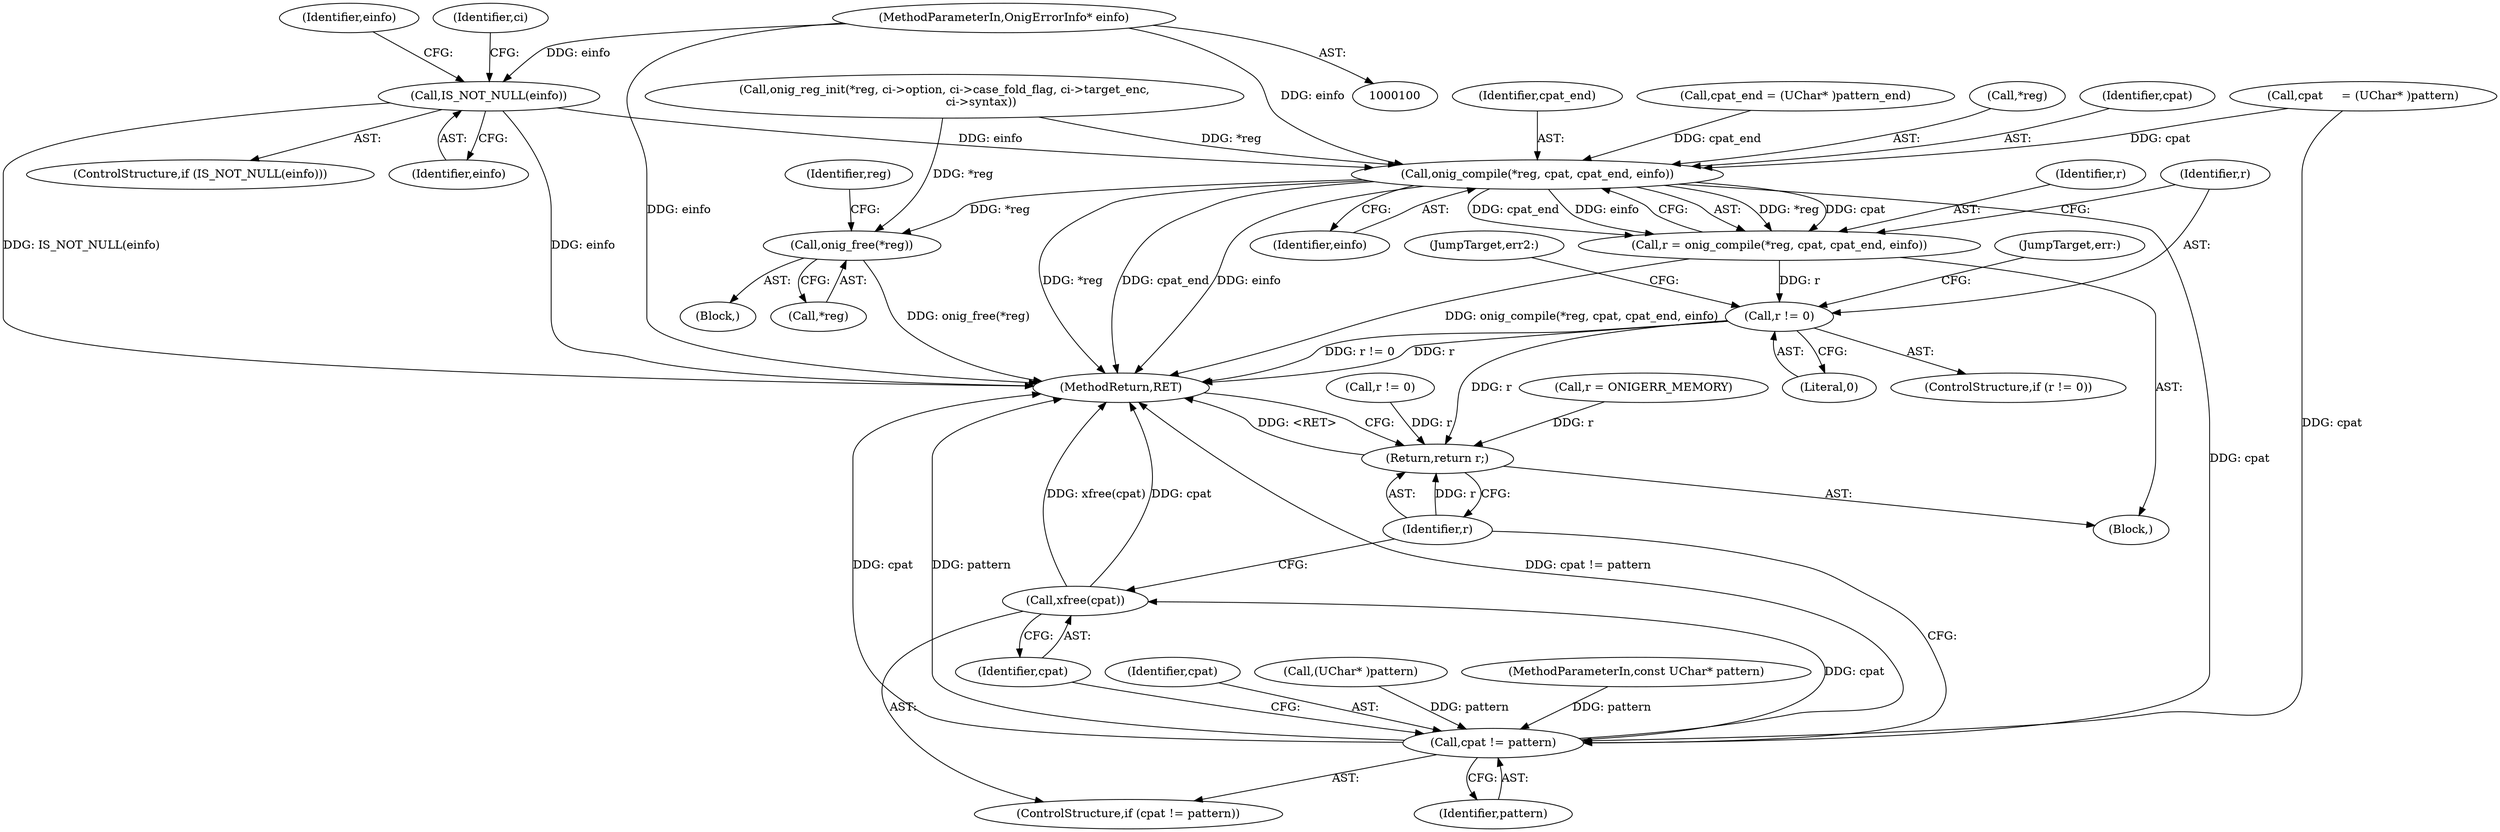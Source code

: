 digraph "0_oniguruma_0f7f61ed1b7b697e283e37bd2d731d0bd57adb55@pointer" {
"1000111" [label="(Call,IS_NOT_NULL(einfo))"];
"1000105" [label="(MethodParameterIn,OnigErrorInfo* einfo)"];
"1000184" [label="(Call,onig_compile(*reg, cpat, cpat_end, einfo))"];
"1000182" [label="(Call,r = onig_compile(*reg, cpat, cpat_end, einfo))"];
"1000191" [label="(Call,r != 0)"];
"1000210" [label="(Return,return r;)"];
"1000196" [label="(Call,onig_free(*reg))"];
"1000205" [label="(Call,cpat != pattern)"];
"1000208" [label="(Call,xfree(cpat))"];
"1000193" [label="(Literal,0)"];
"1000138" [label="(Call,cpat_end = (UChar* )pattern_end)"];
"1000195" [label="(JumpTarget,err:)"];
"1000206" [label="(Identifier,cpat)"];
"1000204" [label="(ControlStructure,if (cpat != pattern))"];
"1000208" [label="(Call,xfree(cpat))"];
"1000110" [label="(ControlStructure,if (IS_NOT_NULL(einfo)))"];
"1000185" [label="(Call,*reg)"];
"1000211" [label="(Identifier,r)"];
"1000187" [label="(Identifier,cpat)"];
"1000183" [label="(Identifier,r)"];
"1000178" [label="(Call,r != 0)"];
"1000201" [label="(Identifier,reg)"];
"1000112" [label="(Identifier,einfo)"];
"1000106" [label="(Block,)"];
"1000105" [label="(MethodParameterIn,OnigErrorInfo* einfo)"];
"1000115" [label="(Identifier,einfo)"];
"1000162" [label="(Call,onig_reg_init(*reg, ci->option, ci->case_fold_flag, ci->target_enc,\n                    ci->syntax))"];
"1000196" [label="(Call,onig_free(*reg))"];
"1000194" [label="(Block,)"];
"1000135" [label="(Call,(UChar* )pattern)"];
"1000205" [label="(Call,cpat != pattern)"];
"1000156" [label="(Call,r = ONIGERR_MEMORY)"];
"1000111" [label="(Call,IS_NOT_NULL(einfo))"];
"1000209" [label="(Identifier,cpat)"];
"1000102" [label="(MethodParameterIn,const UChar* pattern)"];
"1000212" [label="(MethodReturn,RET)"];
"1000133" [label="(Call,cpat     = (UChar* )pattern)"];
"1000188" [label="(Identifier,cpat_end)"];
"1000197" [label="(Call,*reg)"];
"1000210" [label="(Return,return r;)"];
"1000184" [label="(Call,onig_compile(*reg, cpat, cpat_end, einfo))"];
"1000182" [label="(Call,r = onig_compile(*reg, cpat, cpat_end, einfo))"];
"1000123" [label="(Identifier,ci)"];
"1000203" [label="(JumpTarget,err2:)"];
"1000189" [label="(Identifier,einfo)"];
"1000191" [label="(Call,r != 0)"];
"1000190" [label="(ControlStructure,if (r != 0))"];
"1000192" [label="(Identifier,r)"];
"1000207" [label="(Identifier,pattern)"];
"1000111" -> "1000110"  [label="AST: "];
"1000111" -> "1000112"  [label="CFG: "];
"1000112" -> "1000111"  [label="AST: "];
"1000115" -> "1000111"  [label="CFG: "];
"1000123" -> "1000111"  [label="CFG: "];
"1000111" -> "1000212"  [label="DDG: einfo"];
"1000111" -> "1000212"  [label="DDG: IS_NOT_NULL(einfo)"];
"1000105" -> "1000111"  [label="DDG: einfo"];
"1000111" -> "1000184"  [label="DDG: einfo"];
"1000105" -> "1000100"  [label="AST: "];
"1000105" -> "1000212"  [label="DDG: einfo"];
"1000105" -> "1000184"  [label="DDG: einfo"];
"1000184" -> "1000182"  [label="AST: "];
"1000184" -> "1000189"  [label="CFG: "];
"1000185" -> "1000184"  [label="AST: "];
"1000187" -> "1000184"  [label="AST: "];
"1000188" -> "1000184"  [label="AST: "];
"1000189" -> "1000184"  [label="AST: "];
"1000182" -> "1000184"  [label="CFG: "];
"1000184" -> "1000212"  [label="DDG: *reg"];
"1000184" -> "1000212"  [label="DDG: cpat_end"];
"1000184" -> "1000212"  [label="DDG: einfo"];
"1000184" -> "1000182"  [label="DDG: *reg"];
"1000184" -> "1000182"  [label="DDG: cpat"];
"1000184" -> "1000182"  [label="DDG: cpat_end"];
"1000184" -> "1000182"  [label="DDG: einfo"];
"1000162" -> "1000184"  [label="DDG: *reg"];
"1000133" -> "1000184"  [label="DDG: cpat"];
"1000138" -> "1000184"  [label="DDG: cpat_end"];
"1000184" -> "1000196"  [label="DDG: *reg"];
"1000184" -> "1000205"  [label="DDG: cpat"];
"1000182" -> "1000106"  [label="AST: "];
"1000183" -> "1000182"  [label="AST: "];
"1000192" -> "1000182"  [label="CFG: "];
"1000182" -> "1000212"  [label="DDG: onig_compile(*reg, cpat, cpat_end, einfo)"];
"1000182" -> "1000191"  [label="DDG: r"];
"1000191" -> "1000190"  [label="AST: "];
"1000191" -> "1000193"  [label="CFG: "];
"1000192" -> "1000191"  [label="AST: "];
"1000193" -> "1000191"  [label="AST: "];
"1000195" -> "1000191"  [label="CFG: "];
"1000203" -> "1000191"  [label="CFG: "];
"1000191" -> "1000212"  [label="DDG: r != 0"];
"1000191" -> "1000212"  [label="DDG: r"];
"1000191" -> "1000210"  [label="DDG: r"];
"1000210" -> "1000106"  [label="AST: "];
"1000210" -> "1000211"  [label="CFG: "];
"1000211" -> "1000210"  [label="AST: "];
"1000212" -> "1000210"  [label="CFG: "];
"1000210" -> "1000212"  [label="DDG: <RET>"];
"1000211" -> "1000210"  [label="DDG: r"];
"1000156" -> "1000210"  [label="DDG: r"];
"1000178" -> "1000210"  [label="DDG: r"];
"1000196" -> "1000194"  [label="AST: "];
"1000196" -> "1000197"  [label="CFG: "];
"1000197" -> "1000196"  [label="AST: "];
"1000201" -> "1000196"  [label="CFG: "];
"1000196" -> "1000212"  [label="DDG: onig_free(*reg)"];
"1000162" -> "1000196"  [label="DDG: *reg"];
"1000205" -> "1000204"  [label="AST: "];
"1000205" -> "1000207"  [label="CFG: "];
"1000206" -> "1000205"  [label="AST: "];
"1000207" -> "1000205"  [label="AST: "];
"1000209" -> "1000205"  [label="CFG: "];
"1000211" -> "1000205"  [label="CFG: "];
"1000205" -> "1000212"  [label="DDG: cpat"];
"1000205" -> "1000212"  [label="DDG: pattern"];
"1000205" -> "1000212"  [label="DDG: cpat != pattern"];
"1000133" -> "1000205"  [label="DDG: cpat"];
"1000135" -> "1000205"  [label="DDG: pattern"];
"1000102" -> "1000205"  [label="DDG: pattern"];
"1000205" -> "1000208"  [label="DDG: cpat"];
"1000208" -> "1000204"  [label="AST: "];
"1000208" -> "1000209"  [label="CFG: "];
"1000209" -> "1000208"  [label="AST: "];
"1000211" -> "1000208"  [label="CFG: "];
"1000208" -> "1000212"  [label="DDG: cpat"];
"1000208" -> "1000212"  [label="DDG: xfree(cpat)"];
}
